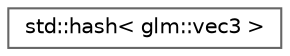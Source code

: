 digraph "Graphical Class Hierarchy"
{
 // LATEX_PDF_SIZE
  bgcolor="transparent";
  edge [fontname=Helvetica,fontsize=10,labelfontname=Helvetica,labelfontsize=10];
  node [fontname=Helvetica,fontsize=10,shape=box,height=0.2,width=0.4];
  rankdir="LR";
  Node0 [id="Node000000",label="std::hash\< glm::vec3 \>",height=0.2,width=0.4,color="grey40", fillcolor="white", style="filled",URL="$d5/dfd/structstd_1_1hash_3_01glm_1_1vec3_01_4.html",tooltip=" "];
}
